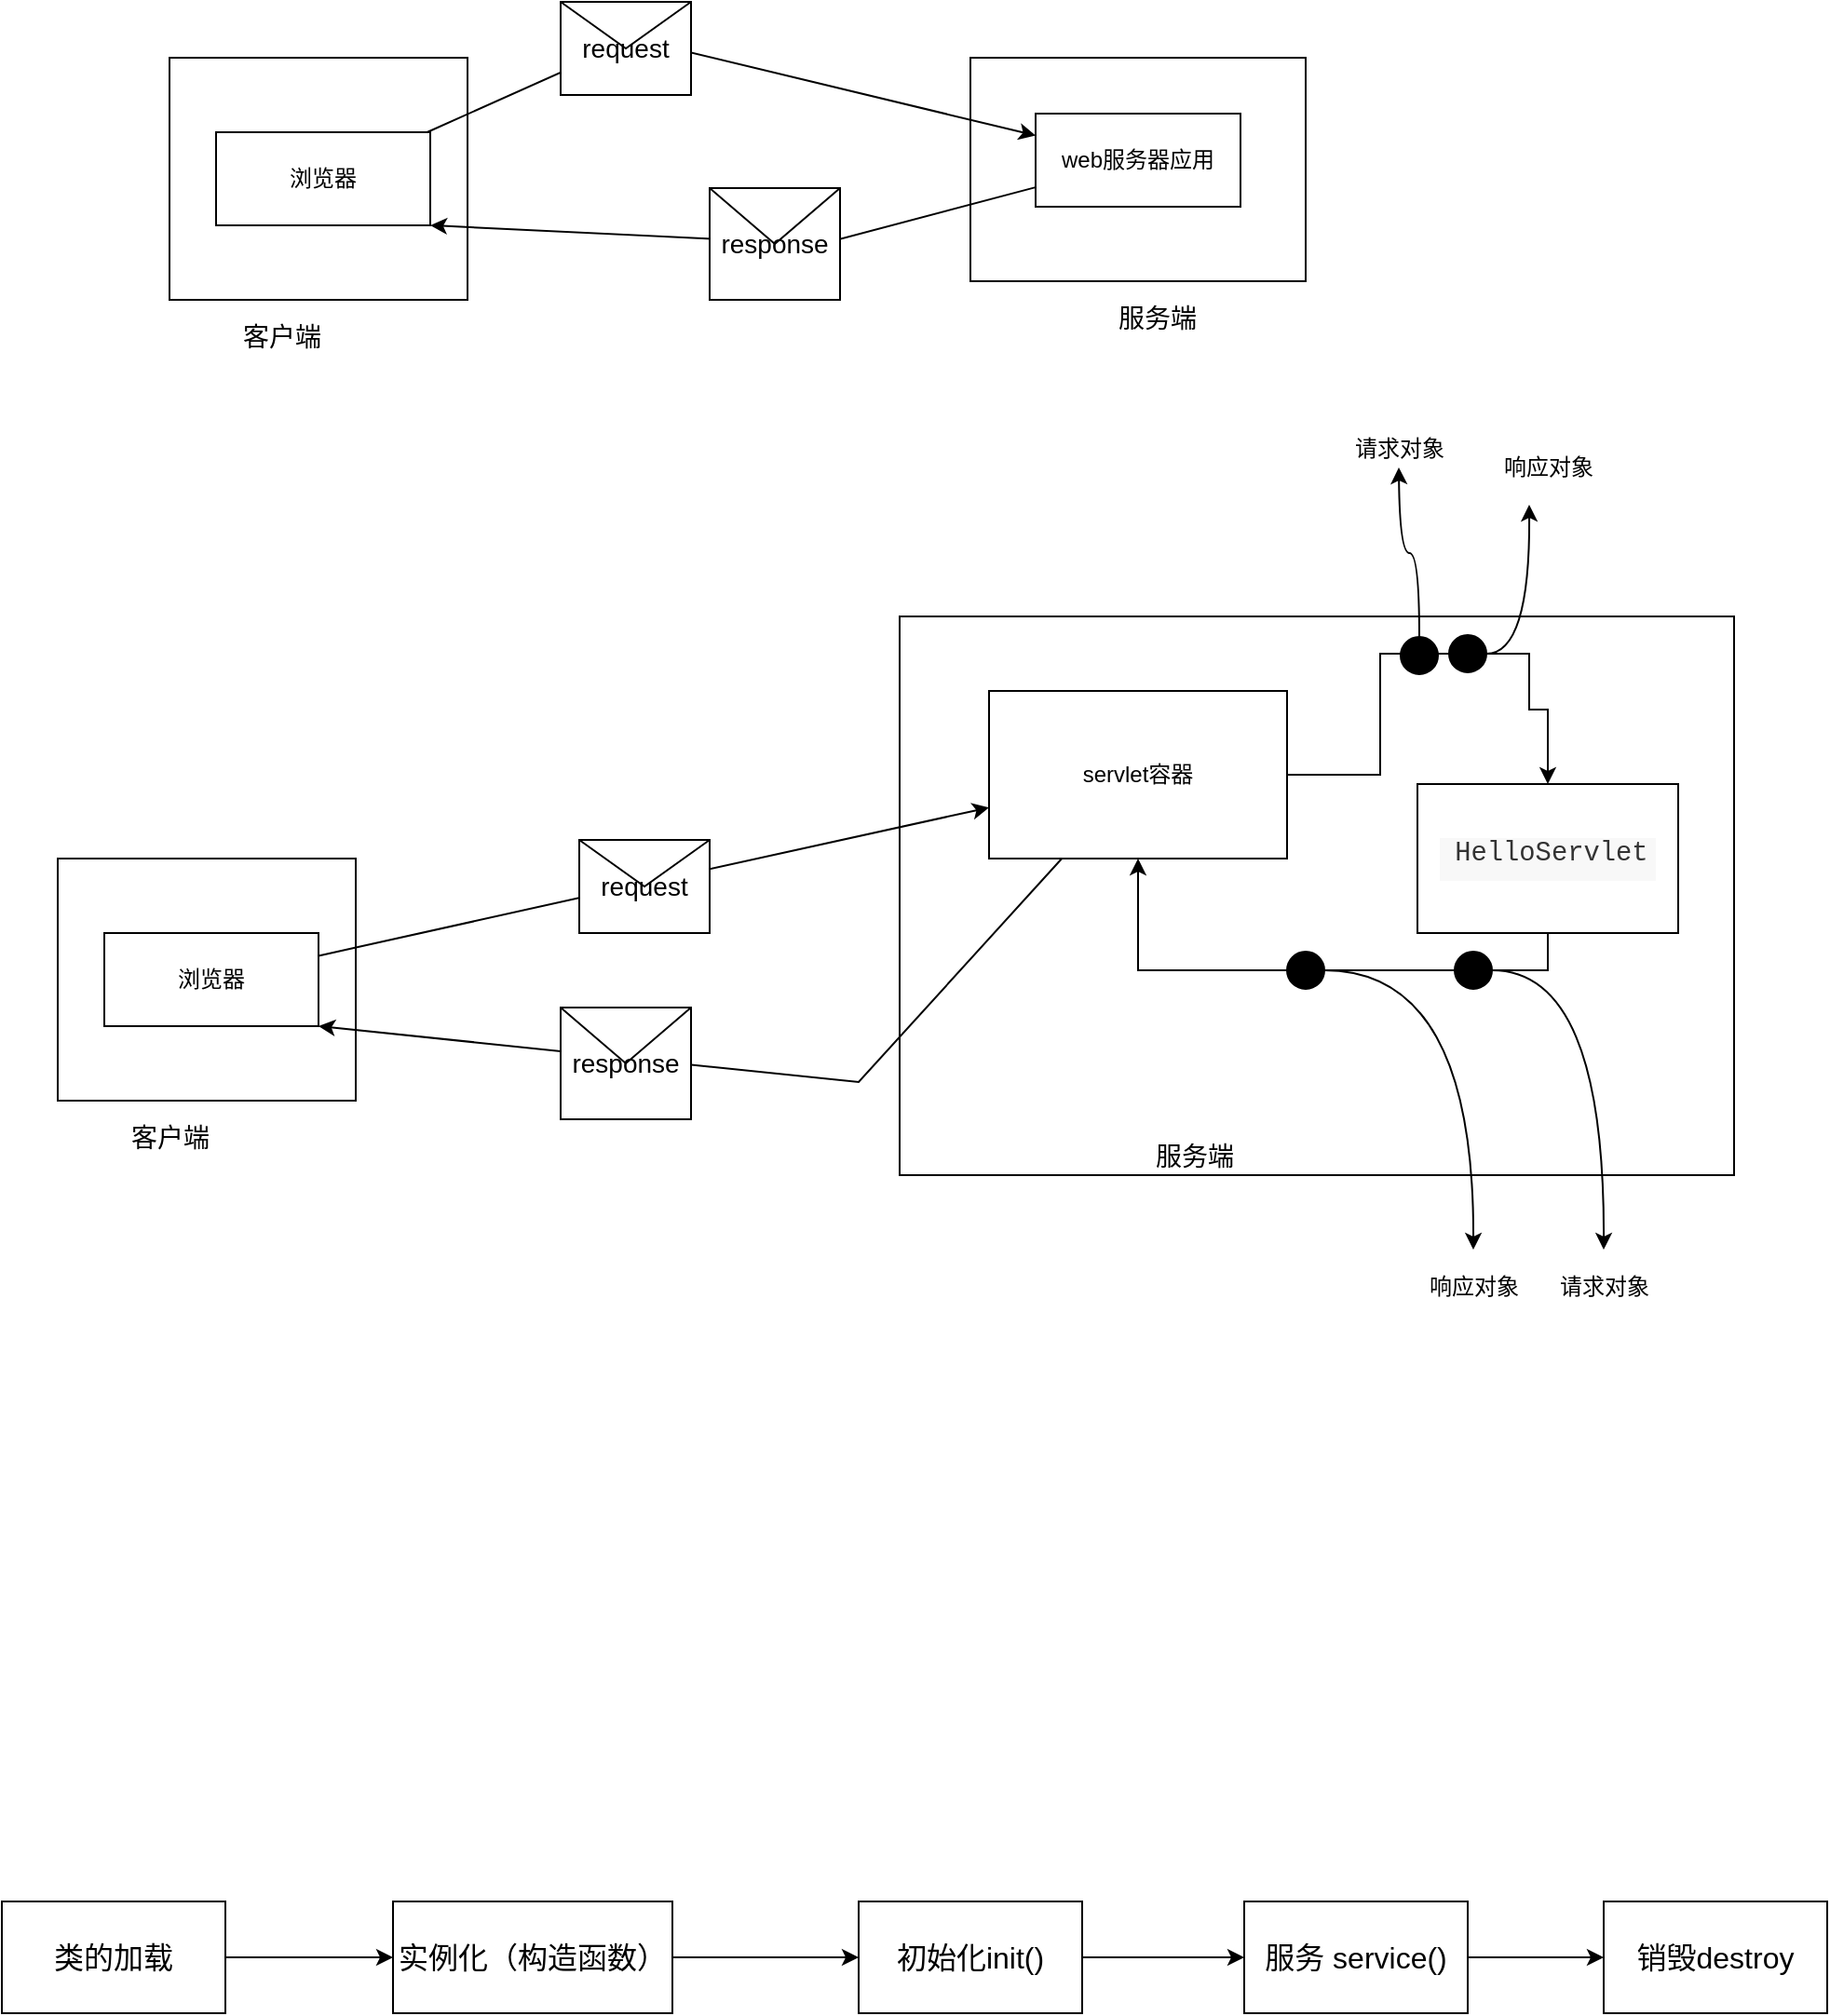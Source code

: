 <mxfile version="13.9.9" type="device"><diagram id="KQxtn0a0X53SCfL3oD3O" name="Page-1"><mxGraphModel dx="1086" dy="806" grid="1" gridSize="10" guides="1" tooltips="1" connect="1" arrows="1" fold="1" page="1" pageScale="1" pageWidth="1654" pageHeight="2336" math="0" shadow="0"><root><mxCell id="0"/><mxCell id="1" parent="0"/><mxCell id="lLLf8vL3awieVJQu4hDl-3" value="" style="rounded=0;whiteSpace=wrap;html=1;" parent="1" vertex="1"><mxGeometry x="130" y="40" width="160" height="130" as="geometry"/></mxCell><mxCell id="lLLf8vL3awieVJQu4hDl-6" value="" style="rounded=0;whiteSpace=wrap;html=1;" parent="1" vertex="1"><mxGeometry x="560" y="40" width="180" height="120" as="geometry"/></mxCell><mxCell id="lLLf8vL3awieVJQu4hDl-11" style="edgeStyle=none;rounded=0;orthogonalLoop=1;jettySize=auto;html=1;fontSize=14;" parent="1" source="lLLf8vL3awieVJQu4hDl-7" target="lLLf8vL3awieVJQu4hDl-8" edge="1"><mxGeometry relative="1" as="geometry"><Array as="points"><mxPoint x="380" y="30"/></Array></mxGeometry></mxCell><mxCell id="lLLf8vL3awieVJQu4hDl-7" value="浏览器" style="rounded=0;whiteSpace=wrap;html=1;" parent="1" vertex="1"><mxGeometry x="155" y="80" width="115" height="50" as="geometry"/></mxCell><mxCell id="lLLf8vL3awieVJQu4hDl-14" style="edgeStyle=none;rounded=0;orthogonalLoop=1;jettySize=auto;html=1;entryX=1;entryY=1;entryDx=0;entryDy=0;fontSize=14;" parent="1" source="lLLf8vL3awieVJQu4hDl-8" target="lLLf8vL3awieVJQu4hDl-7" edge="1"><mxGeometry relative="1" as="geometry"><Array as="points"><mxPoint x="480" y="140"/></Array></mxGeometry></mxCell><mxCell id="lLLf8vL3awieVJQu4hDl-8" value="web服务器应用" style="rounded=0;whiteSpace=wrap;html=1;" parent="1" vertex="1"><mxGeometry x="595" y="70" width="110" height="50" as="geometry"/></mxCell><mxCell id="lLLf8vL3awieVJQu4hDl-12" value="request" style="shape=message;html=1;whiteSpace=wrap;html=1;outlineConnect=0;fontSize=14;" parent="1" vertex="1"><mxGeometry x="340" y="10" width="70" height="50" as="geometry"/></mxCell><mxCell id="lLLf8vL3awieVJQu4hDl-15" value="response" style="shape=message;html=1;whiteSpace=wrap;html=1;outlineConnect=0;fontSize=14;" parent="1" vertex="1"><mxGeometry x="420" y="110" width="70" height="60" as="geometry"/></mxCell><mxCell id="lLLf8vL3awieVJQu4hDl-16" value="客户端&lt;br&gt;" style="text;html=1;align=center;verticalAlign=middle;resizable=0;points=[];autosize=1;fontSize=14;" parent="1" vertex="1"><mxGeometry x="160" y="180" width="60" height="20" as="geometry"/></mxCell><mxCell id="lLLf8vL3awieVJQu4hDl-17" value="服务端" style="text;html=1;align=center;verticalAlign=middle;resizable=0;points=[];autosize=1;fontSize=14;" parent="1" vertex="1"><mxGeometry x="630" y="170" width="60" height="20" as="geometry"/></mxCell><mxCell id="0nLTgT2pzcchnPRHzoe5-1" value="" style="rounded=0;whiteSpace=wrap;html=1;" vertex="1" parent="1"><mxGeometry x="70" y="470" width="160" height="130" as="geometry"/></mxCell><mxCell id="0nLTgT2pzcchnPRHzoe5-2" value="" style="rounded=0;whiteSpace=wrap;html=1;" vertex="1" parent="1"><mxGeometry x="522" y="340" width="448" height="300" as="geometry"/></mxCell><mxCell id="0nLTgT2pzcchnPRHzoe5-3" style="edgeStyle=none;rounded=0;orthogonalLoop=1;jettySize=auto;html=1;fontSize=14;" edge="1" parent="1" source="0nLTgT2pzcchnPRHzoe5-4" target="0nLTgT2pzcchnPRHzoe5-6"><mxGeometry relative="1" as="geometry"><Array as="points"><mxPoint x="400" y="480"/></Array></mxGeometry></mxCell><mxCell id="0nLTgT2pzcchnPRHzoe5-4" value="浏览器" style="rounded=0;whiteSpace=wrap;html=1;" vertex="1" parent="1"><mxGeometry x="95" y="510" width="115" height="50" as="geometry"/></mxCell><mxCell id="0nLTgT2pzcchnPRHzoe5-5" style="edgeStyle=none;rounded=0;orthogonalLoop=1;jettySize=auto;html=1;entryX=1;entryY=1;entryDx=0;entryDy=0;fontSize=14;" edge="1" parent="1" source="0nLTgT2pzcchnPRHzoe5-6" target="0nLTgT2pzcchnPRHzoe5-4"><mxGeometry relative="1" as="geometry"><Array as="points"><mxPoint x="500" y="590"/></Array></mxGeometry></mxCell><mxCell id="0nLTgT2pzcchnPRHzoe5-15" style="edgeStyle=orthogonalEdgeStyle;rounded=0;orthogonalLoop=1;jettySize=auto;html=1;entryX=0.5;entryY=0;entryDx=0;entryDy=0;" edge="1" parent="1" source="0nLTgT2pzcchnPRHzoe5-6" target="0nLTgT2pzcchnPRHzoe5-12"><mxGeometry relative="1" as="geometry"><Array as="points"><mxPoint x="780" y="425"/><mxPoint x="780" y="360"/><mxPoint x="860" y="360"/><mxPoint x="860" y="390"/><mxPoint x="870" y="390"/></Array></mxGeometry></mxCell><mxCell id="0nLTgT2pzcchnPRHzoe5-6" value="servlet容器" style="rounded=0;whiteSpace=wrap;html=1;" vertex="1" parent="1"><mxGeometry x="570" y="380" width="160" height="90" as="geometry"/></mxCell><mxCell id="0nLTgT2pzcchnPRHzoe5-7" value="request" style="shape=message;html=1;whiteSpace=wrap;html=1;outlineConnect=0;fontSize=14;" vertex="1" parent="1"><mxGeometry x="350" y="460" width="70" height="50" as="geometry"/></mxCell><mxCell id="0nLTgT2pzcchnPRHzoe5-8" value="response" style="shape=message;html=1;whiteSpace=wrap;html=1;outlineConnect=0;fontSize=14;" vertex="1" parent="1"><mxGeometry x="340" y="550" width="70" height="60" as="geometry"/></mxCell><mxCell id="0nLTgT2pzcchnPRHzoe5-9" value="客户端&lt;br&gt;" style="text;html=1;align=center;verticalAlign=middle;resizable=0;points=[];autosize=1;fontSize=14;" vertex="1" parent="1"><mxGeometry x="100" y="610" width="60" height="20" as="geometry"/></mxCell><mxCell id="0nLTgT2pzcchnPRHzoe5-10" value="服务端" style="text;html=1;align=center;verticalAlign=middle;resizable=0;points=[];autosize=1;fontSize=14;" vertex="1" parent="1"><mxGeometry x="650" y="620" width="60" height="20" as="geometry"/></mxCell><mxCell id="0nLTgT2pzcchnPRHzoe5-16" style="edgeStyle=orthogonalEdgeStyle;rounded=0;orthogonalLoop=1;jettySize=auto;html=1;entryX=0.5;entryY=1;entryDx=0;entryDy=0;exitX=0.5;exitY=1;exitDx=0;exitDy=0;" edge="1" parent="1" source="0nLTgT2pzcchnPRHzoe5-12" target="0nLTgT2pzcchnPRHzoe5-6"><mxGeometry relative="1" as="geometry"/></mxCell><mxCell id="0nLTgT2pzcchnPRHzoe5-12" value="&lt;div style=&quot;box-sizing: border-box ; color: rgb(51 , 51 , 51) ; font-family: &amp;#34;lucida console&amp;#34; , &amp;#34;consolas&amp;#34; , &amp;#34;courier&amp;#34; , monospace ; font-size: 14.4px ; text-align: left ; overflow: hidden ; position: relative ; width: 3px ; height: 0px ; top: 0px ; left: 8px&quot;&gt;&lt;textarea spellcheck=&quot;false&quot; tabindex=&quot;0&quot; style=&quot;box-sizing: border-box ; font-style: inherit ; font-variant: inherit ; font-weight: inherit ; font-stretch: inherit ; line-height: inherit ; font-family: inherit ; margin: 0px ; overflow: auto ; position: absolute ; bottom: -1em ; padding: 0px ; width: 1000px ; height: 1em ; outline: none&quot;&gt;&amp;lt;br class=&quot;Apple-interchange-newline&quot;&amp;gt;&amp;lt;div&amp;gt;&amp;lt;/div&amp;gt;&lt;/textarea&gt;&lt;/div&gt;&lt;div class=&quot;CodeMirror-scroll&quot; tabindex=&quot;-1&quot; style=&quot;box-sizing: content-box ; overflow: hidden ; z-index: 3 ; height: 23px ; outline: 0px ; position: relative ; background-image: inherit ; background-position: inherit ; background-size: inherit ; background-repeat: inherit ; background-attachment: inherit ; background-color: rgb(248 , 248 , 248) ; color: rgb(51 , 51 , 51) ; font-family: &amp;#34;lucida console&amp;#34; , &amp;#34;consolas&amp;#34; , &amp;#34;courier&amp;#34; , monospace ; font-size: 14.4px ; text-align: left&quot;&gt;&lt;div class=&quot;CodeMirror-sizer&quot; style=&quot;box-sizing: border-box ; position: relative ; margin-left: 0px ; margin-bottom: 0px ; border-right-width: 0px ; min-height: 23px ; padding-right: 0px ; padding-bottom: 0px&quot;&gt;&lt;div style=&quot;box-sizing: border-box ; position: relative ; top: 0px&quot;&gt;&lt;div class=&quot;CodeMirror-lines&quot; style=&quot;box-sizing: border-box ; padding: 0px 0px 0px 4px ; cursor: text&quot;&gt;&lt;div style=&quot;box-sizing: border-box ; position: relative ; outline: none&quot;&gt;&lt;div class=&quot;CodeMirror-measure&quot; style=&quot;box-sizing: border-box ; position: absolute ; width: 1126px ; height: 0px ; overflow: hidden ; visibility: hidden&quot;&gt;&lt;pre style=&quot;box-sizing: border-box ; overflow: visible ; font-family: inherit ; padding: 0px 4px ; border-radius: 0px ; border-width: 0px ; background: 0px 0px ; font-size: inherit ; margin-top: 0px ; margin-bottom: 0px ; overflow-wrap: break-word ; color: inherit ; z-index: 2 ; position: static ; word-break: normal ; width: inherit&quot;&gt;&lt;span style=&quot;box-sizing: border-box&quot;&gt;&lt;/span&gt;&lt;/pre&gt;&lt;/div&gt;&lt;div class=&quot;CodeMirror-measure&quot; style=&quot;box-sizing: border-box ; position: absolute ; width: 1126px ; height: 0px ; overflow: hidden ; visibility: hidden&quot;&gt;&lt;/div&gt;&lt;div style=&quot;box-sizing: border-box ; position: relative ; z-index: 1&quot;&gt;&lt;/div&gt;&lt;div class=&quot;CodeMirror-cursors&quot; style=&quot;box-sizing: border-box&quot;&gt;&lt;div class=&quot;CodeMirror-cursor&quot; style=&quot;box-sizing: border-box ; border-left: 1px solid rgb(0 , 0 , 0) ; z-index: 3 ; position: absolute ; visibility: hidden ; border-right: none ; width: 0px ; left: 4px ; top: 0px ; height: 23px&quot;&gt;&lt;/div&gt;&lt;/div&gt;&lt;div class=&quot;CodeMirror-code&quot; style=&quot;box-sizing: border-box&quot;&gt;&lt;div class=&quot;CodeMirror-activeline&quot; style=&quot;box-sizing: border-box ; position: relative&quot;&gt;&lt;div class=&quot;CodeMirror-activeline-background CodeMirror-linebackground&quot; style=&quot;box-sizing: border-box ; position: absolute ; left: 0px ; right: 0px ; top: 0px ; bottom: 0px ; z-index: 0 ; background: inherit&quot;&gt;&lt;/div&gt;&lt;div class=&quot;CodeMirror-gutter-background CodeMirror-activeline-gutter&quot; style=&quot;box-sizing: border-box ; position: absolute ; top: 0px ; bottom: 0px ; z-index: 4 ; left: 0px ; width: 0px&quot;&gt;&lt;/div&gt;&lt;pre class=&quot; CodeMirror-line &quot; style=&quot;box-sizing: border-box ; overflow: visible ; font-family: inherit ; padding: 0px 4px ; border-radius: 0px ; border-top-width: 0px ; border-right: none ; border-bottom-width: 0px ; border-left-width: 0px ; background: 0px 0px ; font-size: inherit ; margin-top: 0px ; margin-bottom: 0px ; overflow-wrap: break-word ; color: inherit ; z-index: 2 ; position: relative ; word-break: normal ; width: inherit&quot;&gt;&lt;span style=&quot;box-sizing: border-box ; padding-right: 0.1px&quot;&gt;HelloServlet&lt;/span&gt;&lt;/pre&gt;&lt;/div&gt;&lt;/div&gt;&lt;/div&gt;&lt;/div&gt;&lt;/div&gt;&lt;/div&gt;&lt;/div&gt;" style="rounded=0;whiteSpace=wrap;html=1;" vertex="1" parent="1"><mxGeometry x="800" y="430" width="140" height="80" as="geometry"/></mxCell><mxCell id="0nLTgT2pzcchnPRHzoe5-28" style="rounded=0;orthogonalLoop=1;jettySize=auto;html=1;edgeStyle=orthogonalEdgeStyle;curved=1;" edge="1" parent="1" source="0nLTgT2pzcchnPRHzoe5-19"><mxGeometry relative="1" as="geometry"><mxPoint x="790" y="260" as="targetPoint"/></mxGeometry></mxCell><mxCell id="0nLTgT2pzcchnPRHzoe5-19" value="" style="ellipse;html=1;labelPosition=left;verticalLabelPosition=bottom;spacingBottom=10;align=right;verticalAlign=bottom;resizable=0;fillColor=#000000;" vertex="1" parent="1"><mxGeometry x="791" y="351" width="20" height="20" as="geometry"/></mxCell><mxCell id="0nLTgT2pzcchnPRHzoe5-29" style="edgeStyle=orthogonalEdgeStyle;curved=1;rounded=0;orthogonalLoop=1;jettySize=auto;html=1;" edge="1" parent="1" source="0nLTgT2pzcchnPRHzoe5-21"><mxGeometry relative="1" as="geometry"><mxPoint x="860" y="280" as="targetPoint"/></mxGeometry></mxCell><mxCell id="0nLTgT2pzcchnPRHzoe5-21" value="" style="ellipse;html=1;labelPosition=left;verticalLabelPosition=bottom;spacingBottom=10;align=right;verticalAlign=bottom;resizable=0;fillColor=#000000;" vertex="1" parent="1"><mxGeometry x="817" y="350" width="20" height="20" as="geometry"/></mxCell><mxCell id="0nLTgT2pzcchnPRHzoe5-32" style="edgeStyle=orthogonalEdgeStyle;curved=1;rounded=0;orthogonalLoop=1;jettySize=auto;html=1;" edge="1" parent="1" source="0nLTgT2pzcchnPRHzoe5-26"><mxGeometry relative="1" as="geometry"><mxPoint x="830" y="680" as="targetPoint"/></mxGeometry></mxCell><mxCell id="0nLTgT2pzcchnPRHzoe5-26" value="" style="ellipse;html=1;labelPosition=left;verticalLabelPosition=bottom;spacingBottom=10;align=right;verticalAlign=bottom;resizable=0;fillColor=#000000;" vertex="1" parent="1"><mxGeometry x="730" y="520" width="20" height="20" as="geometry"/></mxCell><mxCell id="0nLTgT2pzcchnPRHzoe5-30" value="请求对象" style="text;html=1;align=center;verticalAlign=middle;resizable=0;points=[];autosize=1;" vertex="1" parent="1"><mxGeometry x="760" y="240" width="60" height="20" as="geometry"/></mxCell><mxCell id="0nLTgT2pzcchnPRHzoe5-31" value="响应对象" style="text;html=1;align=center;verticalAlign=middle;resizable=0;points=[];autosize=1;" vertex="1" parent="1"><mxGeometry x="840" y="250" width="60" height="20" as="geometry"/></mxCell><mxCell id="0nLTgT2pzcchnPRHzoe5-33" value="响应对象" style="text;html=1;align=center;verticalAlign=middle;resizable=0;points=[];autosize=1;" vertex="1" parent="1"><mxGeometry x="800" y="690" width="60" height="20" as="geometry"/></mxCell><mxCell id="0nLTgT2pzcchnPRHzoe5-36" style="edgeStyle=orthogonalEdgeStyle;curved=1;rounded=0;orthogonalLoop=1;jettySize=auto;html=1;" edge="1" parent="1" source="0nLTgT2pzcchnPRHzoe5-35"><mxGeometry relative="1" as="geometry"><mxPoint x="900" y="680" as="targetPoint"/></mxGeometry></mxCell><mxCell id="0nLTgT2pzcchnPRHzoe5-35" value="" style="ellipse;html=1;labelPosition=left;verticalLabelPosition=bottom;spacingBottom=10;align=right;verticalAlign=bottom;resizable=0;fillColor=#000000;" vertex="1" parent="1"><mxGeometry x="820" y="520" width="20" height="20" as="geometry"/></mxCell><mxCell id="0nLTgT2pzcchnPRHzoe5-37" value="请求对象" style="text;html=1;align=center;verticalAlign=middle;resizable=0;points=[];autosize=1;" vertex="1" parent="1"><mxGeometry x="870" y="690" width="60" height="20" as="geometry"/></mxCell><mxCell id="0nLTgT2pzcchnPRHzoe5-44" style="edgeStyle=orthogonalEdgeStyle;curved=1;rounded=0;orthogonalLoop=1;jettySize=auto;html=1;entryX=0;entryY=0.5;entryDx=0;entryDy=0;" edge="1" parent="1" source="0nLTgT2pzcchnPRHzoe5-39" target="0nLTgT2pzcchnPRHzoe5-40"><mxGeometry relative="1" as="geometry"/></mxCell><mxCell id="0nLTgT2pzcchnPRHzoe5-39" value="&lt;font style=&quot;font-size: 16px&quot;&gt;类的加载&lt;/font&gt;" style="rounded=0;whiteSpace=wrap;html=1;fillColor=#FFFFFF;" vertex="1" parent="1"><mxGeometry x="40" y="1030" width="120" height="60" as="geometry"/></mxCell><mxCell id="0nLTgT2pzcchnPRHzoe5-45" style="edgeStyle=orthogonalEdgeStyle;curved=1;rounded=0;orthogonalLoop=1;jettySize=auto;html=1;" edge="1" parent="1" source="0nLTgT2pzcchnPRHzoe5-40" target="0nLTgT2pzcchnPRHzoe5-41"><mxGeometry relative="1" as="geometry"/></mxCell><mxCell id="0nLTgT2pzcchnPRHzoe5-40" value="&lt;font style=&quot;font-size: 16px&quot;&gt;实例化（构造函数）&lt;/font&gt;" style="rounded=0;whiteSpace=wrap;html=1;fillColor=#FFFFFF;" vertex="1" parent="1"><mxGeometry x="250" y="1030" width="150" height="60" as="geometry"/></mxCell><mxCell id="0nLTgT2pzcchnPRHzoe5-46" style="edgeStyle=orthogonalEdgeStyle;curved=1;rounded=0;orthogonalLoop=1;jettySize=auto;html=1;" edge="1" parent="1" source="0nLTgT2pzcchnPRHzoe5-41" target="0nLTgT2pzcchnPRHzoe5-42"><mxGeometry relative="1" as="geometry"/></mxCell><mxCell id="0nLTgT2pzcchnPRHzoe5-41" value="&lt;span style=&quot;font-size: 16px&quot;&gt;初始化init()&lt;/span&gt;" style="rounded=0;whiteSpace=wrap;html=1;fillColor=#FFFFFF;" vertex="1" parent="1"><mxGeometry x="500" y="1030" width="120" height="60" as="geometry"/></mxCell><mxCell id="0nLTgT2pzcchnPRHzoe5-47" style="edgeStyle=orthogonalEdgeStyle;curved=1;rounded=0;orthogonalLoop=1;jettySize=auto;html=1;" edge="1" parent="1" source="0nLTgT2pzcchnPRHzoe5-42" target="0nLTgT2pzcchnPRHzoe5-43"><mxGeometry relative="1" as="geometry"/></mxCell><mxCell id="0nLTgT2pzcchnPRHzoe5-42" value="&lt;span style=&quot;font-size: 16px&quot;&gt;服务 service()&lt;/span&gt;" style="rounded=0;whiteSpace=wrap;html=1;fillColor=#FFFFFF;" vertex="1" parent="1"><mxGeometry x="707" y="1030" width="120" height="60" as="geometry"/></mxCell><mxCell id="0nLTgT2pzcchnPRHzoe5-43" value="&lt;span style=&quot;font-size: 16px&quot;&gt;销毁destroy&lt;/span&gt;" style="rounded=0;whiteSpace=wrap;html=1;fillColor=#FFFFFF;" vertex="1" parent="1"><mxGeometry x="900" y="1030" width="120" height="60" as="geometry"/></mxCell></root></mxGraphModel></diagram></mxfile>